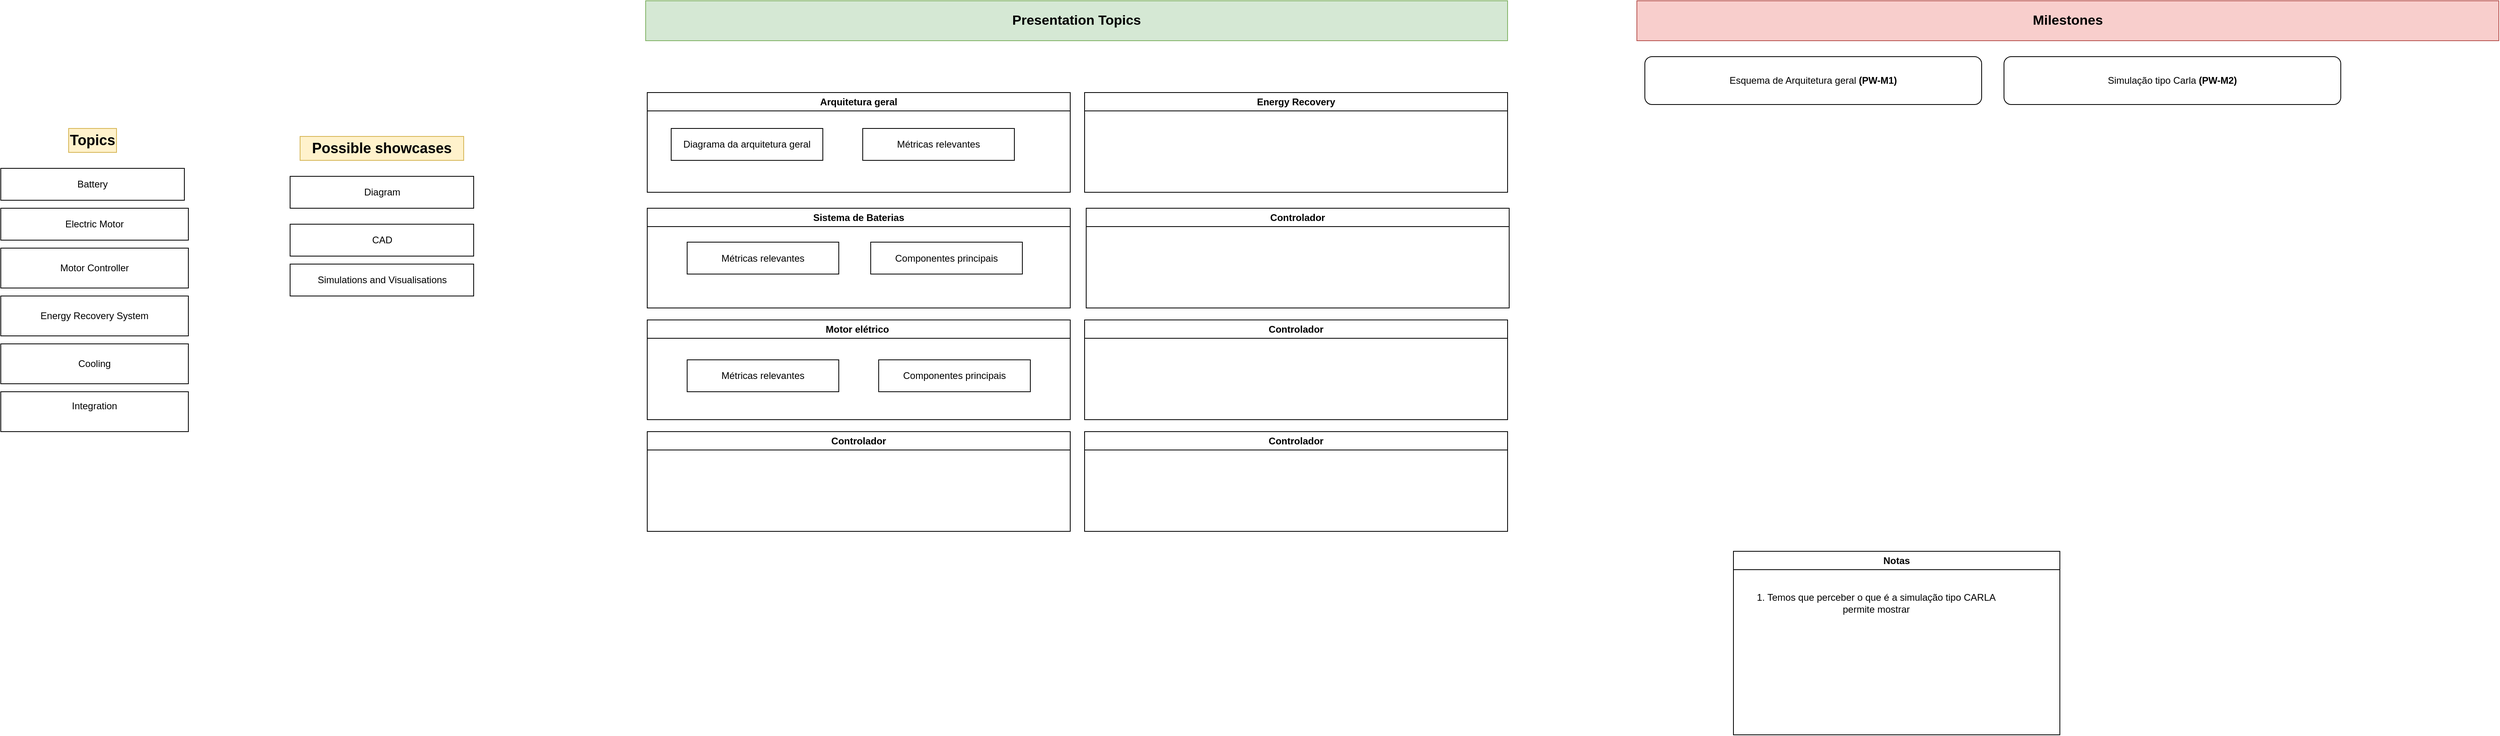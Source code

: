 <mxfile version="28.0.3">
  <diagram name="Página-1" id="UQAMS3ypnw-lzLXExP8G">
    <mxGraphModel dx="853" dy="488" grid="1" gridSize="10" guides="1" tooltips="1" connect="1" arrows="1" fold="1" page="1" pageScale="1" pageWidth="1169" pageHeight="827" math="0" shadow="0">
      <root>
        <mxCell id="0" />
        <mxCell id="1" parent="0" />
        <mxCell id="mCMqL1_qYuJohWprYD97-1" value="&lt;b&gt;&lt;font style=&quot;font-size: 17px;&quot;&gt;Milestones&lt;/font&gt;&lt;/b&gt;" style="rounded=0;whiteSpace=wrap;html=1;fillColor=#f8cecc;strokeColor=#b85450;" vertex="1" parent="1">
          <mxGeometry x="2180" y="180" width="1080" height="50" as="geometry" />
        </mxCell>
        <mxCell id="mCMqL1_qYuJohWprYD97-2" value="Electric Motor" style="rounded=0;whiteSpace=wrap;html=1;" vertex="1" parent="1">
          <mxGeometry x="130" y="440" width="235" height="40" as="geometry" />
        </mxCell>
        <mxCell id="mCMqL1_qYuJohWprYD97-3" value="Battery" style="rounded=0;whiteSpace=wrap;html=1;" vertex="1" parent="1">
          <mxGeometry x="130" y="390" width="230" height="40" as="geometry" />
        </mxCell>
        <mxCell id="mCMqL1_qYuJohWprYD97-4" value="&lt;b&gt;&lt;font style=&quot;font-size: 18px;&quot;&gt;Topics&lt;/font&gt;&lt;/b&gt;" style="text;html=1;align=center;verticalAlign=middle;whiteSpace=wrap;rounded=0;fillColor=#fff2cc;strokeColor=#d6b656;" vertex="1" parent="1">
          <mxGeometry x="215" y="340" width="60" height="30" as="geometry" />
        </mxCell>
        <mxCell id="mCMqL1_qYuJohWprYD97-5" value="Motor Controller" style="rounded=0;whiteSpace=wrap;html=1;" vertex="1" parent="1">
          <mxGeometry x="130" y="490" width="235" height="50" as="geometry" />
        </mxCell>
        <mxCell id="mCMqL1_qYuJohWprYD97-6" value="Energy Recovery System" style="rounded=0;whiteSpace=wrap;html=1;" vertex="1" parent="1">
          <mxGeometry x="130" y="550" width="235" height="50" as="geometry" />
        </mxCell>
        <mxCell id="mCMqL1_qYuJohWprYD97-7" value="Cooling" style="rounded=0;whiteSpace=wrap;html=1;" vertex="1" parent="1">
          <mxGeometry x="130" y="610" width="235" height="50" as="geometry" />
        </mxCell>
        <mxCell id="mCMqL1_qYuJohWprYD97-8" value="Integration&lt;div&gt;&lt;br&gt;&lt;/div&gt;" style="rounded=0;whiteSpace=wrap;html=1;" vertex="1" parent="1">
          <mxGeometry x="130" y="670" width="235" height="50" as="geometry" />
        </mxCell>
        <mxCell id="mCMqL1_qYuJohWprYD97-9" value="&lt;b&gt;&lt;font style=&quot;font-size: 18px;&quot;&gt;Possible showcases&lt;/font&gt;&lt;/b&gt;" style="text;html=1;align=center;verticalAlign=middle;whiteSpace=wrap;rounded=0;fillColor=#fff2cc;strokeColor=#d6b656;" vertex="1" parent="1">
          <mxGeometry x="505" y="350" width="205" height="30" as="geometry" />
        </mxCell>
        <mxCell id="mCMqL1_qYuJohWprYD97-10" value="Diagram" style="rounded=0;whiteSpace=wrap;html=1;" vertex="1" parent="1">
          <mxGeometry x="492.5" y="400" width="230" height="40" as="geometry" />
        </mxCell>
        <mxCell id="mCMqL1_qYuJohWprYD97-11" value="CAD" style="rounded=0;whiteSpace=wrap;html=1;" vertex="1" parent="1">
          <mxGeometry x="492.5" y="460" width="230" height="40" as="geometry" />
        </mxCell>
        <mxCell id="mCMqL1_qYuJohWprYD97-12" value="Simulations and Visualisations" style="rounded=0;whiteSpace=wrap;html=1;" vertex="1" parent="1">
          <mxGeometry x="492.5" y="510" width="230" height="40" as="geometry" />
        </mxCell>
        <mxCell id="mCMqL1_qYuJohWprYD97-13" value="Arquitetura geral" style="swimlane;whiteSpace=wrap;html=1;" vertex="1" parent="1">
          <mxGeometry x="940" y="295" width="530" height="125" as="geometry" />
        </mxCell>
        <mxCell id="mCMqL1_qYuJohWprYD97-17" value="Diagrama da arquitetura geral" style="rounded=0;whiteSpace=wrap;html=1;" vertex="1" parent="mCMqL1_qYuJohWprYD97-13">
          <mxGeometry x="30" y="45" width="190" height="40" as="geometry" />
        </mxCell>
        <mxCell id="mCMqL1_qYuJohWprYD97-27" value="Métricas relevantes" style="rounded=0;whiteSpace=wrap;html=1;" vertex="1" parent="mCMqL1_qYuJohWprYD97-13">
          <mxGeometry x="270" y="45" width="190" height="40" as="geometry" />
        </mxCell>
        <mxCell id="mCMqL1_qYuJohWprYD97-14" value="Sistema de Baterias" style="swimlane;whiteSpace=wrap;html=1;startSize=23;" vertex="1" parent="1">
          <mxGeometry x="940" y="440" width="530" height="125" as="geometry" />
        </mxCell>
        <mxCell id="mCMqL1_qYuJohWprYD97-28" value="Métricas relevantes" style="rounded=0;whiteSpace=wrap;html=1;" vertex="1" parent="mCMqL1_qYuJohWprYD97-14">
          <mxGeometry x="50" y="42.5" width="190" height="40" as="geometry" />
        </mxCell>
        <mxCell id="mCMqL1_qYuJohWprYD97-29" value="Componentes principais" style="rounded=0;whiteSpace=wrap;html=1;" vertex="1" parent="mCMqL1_qYuJohWprYD97-14">
          <mxGeometry x="280" y="42.5" width="190" height="40" as="geometry" />
        </mxCell>
        <mxCell id="mCMqL1_qYuJohWprYD97-15" value="Motor elétrico&amp;nbsp;" style="swimlane;whiteSpace=wrap;html=1;" vertex="1" parent="1">
          <mxGeometry x="940" y="580" width="530" height="125" as="geometry" />
        </mxCell>
        <mxCell id="mCMqL1_qYuJohWprYD97-30" value="Métricas relevantes" style="rounded=0;whiteSpace=wrap;html=1;" vertex="1" parent="mCMqL1_qYuJohWprYD97-15">
          <mxGeometry x="50" y="50" width="190" height="40" as="geometry" />
        </mxCell>
        <mxCell id="mCMqL1_qYuJohWprYD97-31" value="Componentes principais" style="rounded=0;whiteSpace=wrap;html=1;" vertex="1" parent="mCMqL1_qYuJohWprYD97-15">
          <mxGeometry x="290" y="50" width="190" height="40" as="geometry" />
        </mxCell>
        <mxCell id="mCMqL1_qYuJohWprYD97-16" value="Controlador" style="swimlane;whiteSpace=wrap;html=1;" vertex="1" parent="1">
          <mxGeometry x="940" y="720" width="530" height="125" as="geometry" />
        </mxCell>
        <mxCell id="mCMqL1_qYuJohWprYD97-18" value="Energy Recovery" style="swimlane;whiteSpace=wrap;html=1;" vertex="1" parent="1">
          <mxGeometry x="1488" y="295" width="530" height="125" as="geometry" />
        </mxCell>
        <mxCell id="mCMqL1_qYuJohWprYD97-19" value="Controlador" style="swimlane;whiteSpace=wrap;html=1;" vertex="1" parent="1">
          <mxGeometry x="1490" y="440" width="530" height="125" as="geometry" />
        </mxCell>
        <mxCell id="mCMqL1_qYuJohWprYD97-20" value="Controlador" style="swimlane;whiteSpace=wrap;html=1;" vertex="1" parent="1">
          <mxGeometry x="1488" y="580" width="530" height="125" as="geometry" />
        </mxCell>
        <mxCell id="mCMqL1_qYuJohWprYD97-21" value="Controlador" style="swimlane;whiteSpace=wrap;html=1;" vertex="1" parent="1">
          <mxGeometry x="1488" y="720" width="530" height="125" as="geometry" />
        </mxCell>
        <mxCell id="mCMqL1_qYuJohWprYD97-25" value="&lt;span style=&quot;font-size: 17px;&quot;&gt;&lt;b&gt;Presentation Topics&lt;/b&gt;&lt;/span&gt;" style="rounded=0;whiteSpace=wrap;html=1;fillColor=#d5e8d4;strokeColor=#82b366;" vertex="1" parent="1">
          <mxGeometry x="938" y="180" width="1080" height="50" as="geometry" />
        </mxCell>
        <mxCell id="mCMqL1_qYuJohWprYD97-32" value="Esquema de Arquitetura geral &lt;b&gt;(PW-M1)&lt;/b&gt;" style="rounded=1;whiteSpace=wrap;html=1;" vertex="1" parent="1">
          <mxGeometry x="2190" y="250" width="422" height="60" as="geometry" />
        </mxCell>
        <mxCell id="mCMqL1_qYuJohWprYD97-33" value="Simulação tipo Carla&amp;nbsp;&lt;b&gt;(PW-M2)&lt;/b&gt;" style="rounded=1;whiteSpace=wrap;html=1;" vertex="1" parent="1">
          <mxGeometry x="2640" y="250" width="422" height="60" as="geometry" />
        </mxCell>
        <mxCell id="mCMqL1_qYuJohWprYD97-45" value="Notas" style="swimlane;whiteSpace=wrap;html=1;" vertex="1" parent="1">
          <mxGeometry x="2301" y="870" width="409" height="230" as="geometry" />
        </mxCell>
        <mxCell id="mCMqL1_qYuJohWprYD97-44" value="1. Temos que perceber o que é a simulação tipo CARLA permite mostrar" style="text;html=1;align=center;verticalAlign=middle;whiteSpace=wrap;rounded=0;" vertex="1" parent="mCMqL1_qYuJohWprYD97-45">
          <mxGeometry x="9" y="50" width="340" height="30" as="geometry" />
        </mxCell>
      </root>
    </mxGraphModel>
  </diagram>
</mxfile>
